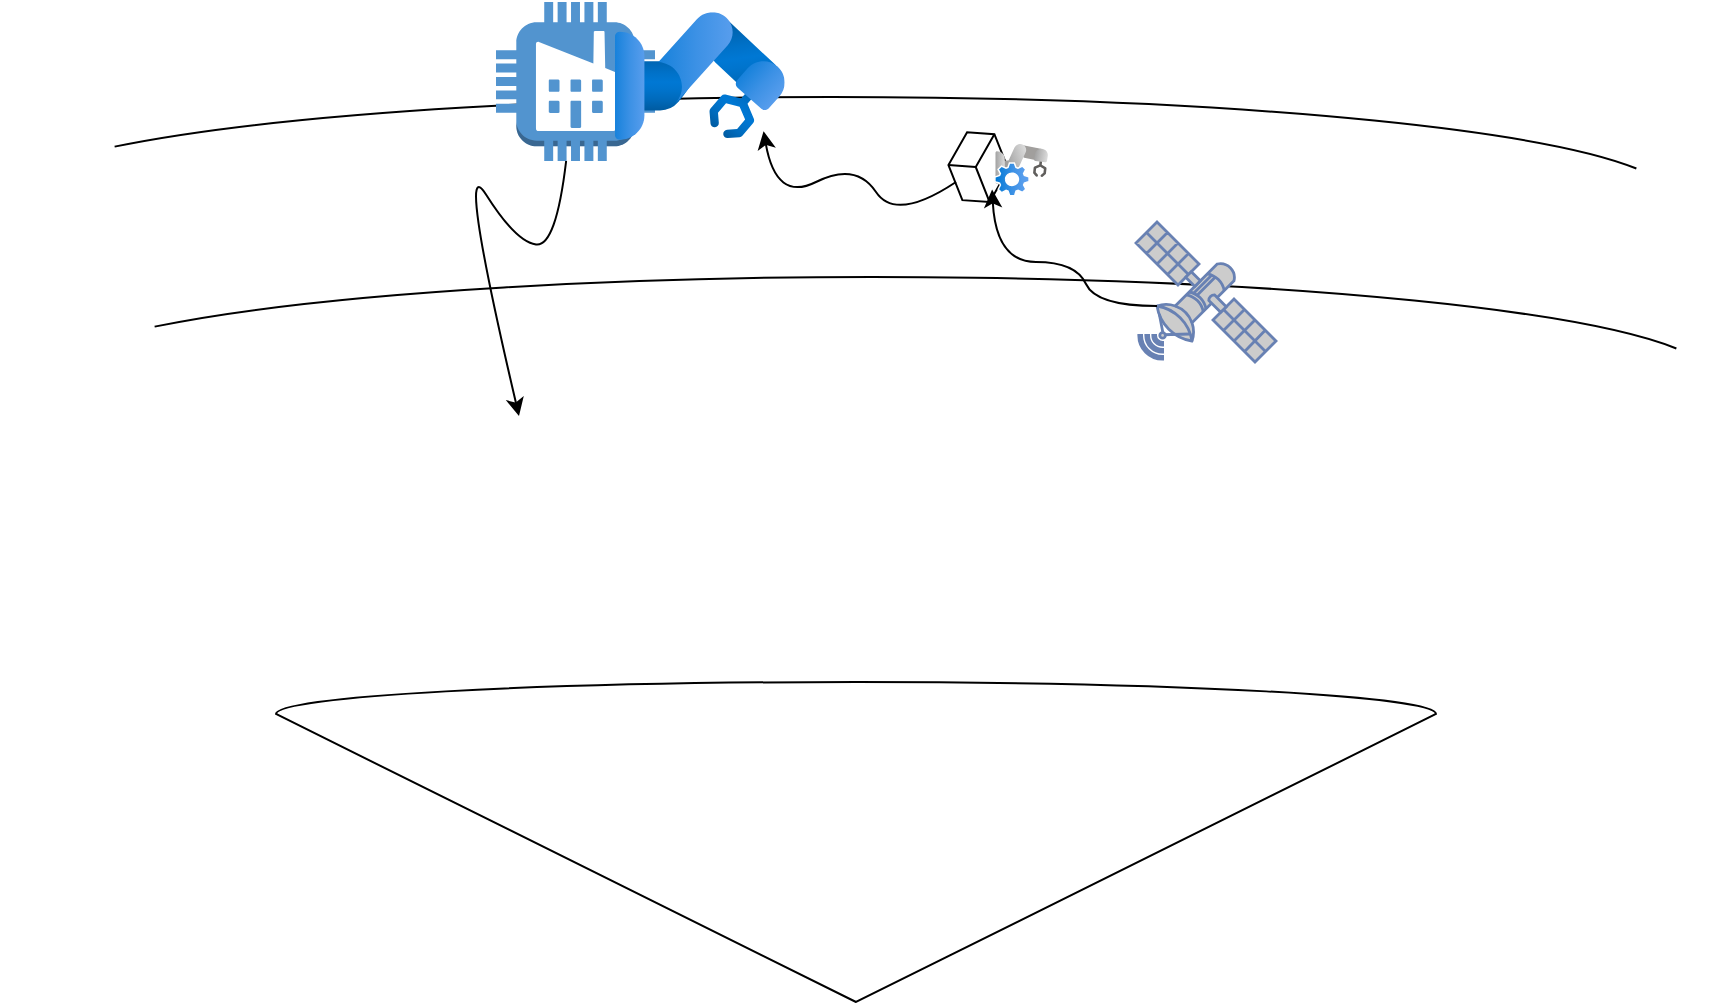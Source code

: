 <mxfile version="24.2.0" type="github">
  <diagram name="Page-1" id="CVmNYWQFcq2EgmVIEUED">
    <mxGraphModel dx="1062" dy="686" grid="1" gridSize="10" guides="1" tooltips="1" connect="1" arrows="1" fold="1" page="1" pageScale="1" pageWidth="850" pageHeight="1100" math="0" shadow="0">
      <root>
        <mxCell id="0" />
        <mxCell id="1" parent="0" />
        <mxCell id="uXkvCRHR_g6Lccs7rdHz-1" value="" style="verticalLabelPosition=bottom;verticalAlign=top;html=1;shape=mxgraph.basic.cone2;dx=0.5;dy=0.9;rotation=-180;" vertex="1" parent="1">
          <mxGeometry x="370" y="370" width="580" height="160" as="geometry" />
        </mxCell>
        <mxCell id="uXkvCRHR_g6Lccs7rdHz-2" value="" style="verticalLabelPosition=bottom;verticalAlign=top;html=1;shape=mxgraph.basic.arc;startAngle=0.584;endAngle=0.954;rotation=90;" vertex="1" parent="1">
          <mxGeometry x="600" y="-290" width="100" height="835" as="geometry" />
        </mxCell>
        <mxCell id="uXkvCRHR_g6Lccs7rdHz-3" value="" style="verticalLabelPosition=bottom;verticalAlign=top;html=1;shape=mxgraph.basic.arc;startAngle=0.584;endAngle=0.954;rotation=90;" vertex="1" parent="1">
          <mxGeometry x="620" y="-200" width="100" height="835" as="geometry" />
        </mxCell>
        <mxCell id="uXkvCRHR_g6Lccs7rdHz-4" value="" style="fontColor=#0066CC;verticalAlign=top;verticalLabelPosition=bottom;labelPosition=center;align=center;html=1;outlineConnect=0;fillColor=#CCCCCC;strokeColor=#6881B3;gradientColor=none;gradientDirection=north;strokeWidth=2;shape=mxgraph.networks.satellite;" vertex="1" parent="1">
          <mxGeometry x="800" y="140" width="70" height="70" as="geometry" />
        </mxCell>
        <mxCell id="uXkvCRHR_g6Lccs7rdHz-5" value="" style="outlineConnect=0;dashed=0;verticalLabelPosition=bottom;verticalAlign=top;align=center;html=1;shape=mxgraph.aws3.factory;fillColor=#5294CF;gradientColor=none;" vertex="1" parent="1">
          <mxGeometry x="480" y="30" width="79.5" height="79.5" as="geometry" />
        </mxCell>
        <mxCell id="uXkvCRHR_g6Lccs7rdHz-6" value="" style="image;aspect=fixed;html=1;points=[];align=center;fontSize=12;image=img/lib/azure2/other/Defender_Industrial_Robot.svg;rotation=90;" vertex="1" parent="1">
          <mxGeometry x="550" y="24.59" width="63.77" height="84.91" as="geometry" />
        </mxCell>
        <mxCell id="uXkvCRHR_g6Lccs7rdHz-11" value="" style="group" vertex="1" connectable="0" parent="1">
          <mxGeometry x="705.036" y="94.575" width="50.929" height="36.01" as="geometry" />
        </mxCell>
        <mxCell id="uXkvCRHR_g6Lccs7rdHz-7" value="" style="html=1;whiteSpace=wrap;shape=isoCube2;backgroundOutline=1;isoAngle=15;rotation=94;" vertex="1" parent="uXkvCRHR_g6Lccs7rdHz-11">
          <mxGeometry x="-0.851" y="3.005" width="34" height="30" as="geometry" />
        </mxCell>
        <mxCell id="uXkvCRHR_g6Lccs7rdHz-9" value="" style="image;aspect=fixed;html=1;points=[];align=center;fontSize=12;image=img/lib/azure2/other/Defender_Robot_Controller.svg;rotation=90;" vertex="1" parent="uXkvCRHR_g6Lccs7rdHz-11">
          <mxGeometry x="24.404" y="6.115" width="26.16" height="26.89" as="geometry" />
        </mxCell>
        <mxCell id="uXkvCRHR_g6Lccs7rdHz-12" value="" style="shape=image;html=1;verticalAlign=top;verticalLabelPosition=bottom;labelBackgroundColor=#ffffff;imageAspect=0;aspect=fixed;image=https://cdn2.iconfinder.com/data/icons/font-awesome/1792/space-shuttle-128.png" vertex="1" parent="1">
          <mxGeometry x="491.5" y="220" width="68" height="68" as="geometry" />
        </mxCell>
        <mxCell id="uXkvCRHR_g6Lccs7rdHz-13" value="" style="curved=1;endArrow=classic;html=1;rounded=0;entryX=0.868;entryY=1.038;entryDx=0;entryDy=0;entryPerimeter=0;exitX=0.15;exitY=0.6;exitDx=0;exitDy=0;exitPerimeter=0;" edge="1" parent="1" source="uXkvCRHR_g6Lccs7rdHz-4" target="uXkvCRHR_g6Lccs7rdHz-9">
          <mxGeometry width="50" height="50" relative="1" as="geometry">
            <mxPoint x="730" y="210" as="sourcePoint" />
            <mxPoint x="780" y="160" as="targetPoint" />
            <Array as="points">
              <mxPoint x="780" y="182" />
              <mxPoint x="770" y="160" />
              <mxPoint x="730" y="160" />
            </Array>
          </mxGeometry>
        </mxCell>
        <mxCell id="uXkvCRHR_g6Lccs7rdHz-16" value="" style="curved=1;endArrow=classic;html=1;rounded=0;entryX=0.868;entryY=1.038;entryDx=0;entryDy=0;entryPerimeter=0;exitX=0.741;exitY=0.855;exitDx=0;exitDy=0;exitPerimeter=0;" edge="1" parent="1" source="uXkvCRHR_g6Lccs7rdHz-7">
          <mxGeometry width="50" height="50" relative="1" as="geometry">
            <mxPoint x="696.77" y="152.58" as="sourcePoint" />
            <mxPoint x="613.77" y="94.58" as="targetPoint" />
            <Array as="points">
              <mxPoint x="680" y="140" />
              <mxPoint x="660" y="110" />
              <mxPoint x="620" y="130" />
            </Array>
          </mxGeometry>
        </mxCell>
        <mxCell id="uXkvCRHR_g6Lccs7rdHz-18" value="" style="curved=1;endArrow=classic;html=1;rounded=0;entryX=0;entryY=0.25;entryDx=0;entryDy=0;" edge="1" parent="1" source="uXkvCRHR_g6Lccs7rdHz-5" target="uXkvCRHR_g6Lccs7rdHz-12">
          <mxGeometry width="50" height="50" relative="1" as="geometry">
            <mxPoint x="460" y="152.5" as="sourcePoint" />
            <mxPoint x="510" y="102.5" as="targetPoint" />
            <Array as="points">
              <mxPoint x="510" y="152.5" />
              <mxPoint x="490" y="150" />
              <mxPoint x="460" y="102.5" />
            </Array>
          </mxGeometry>
        </mxCell>
      </root>
    </mxGraphModel>
  </diagram>
</mxfile>
